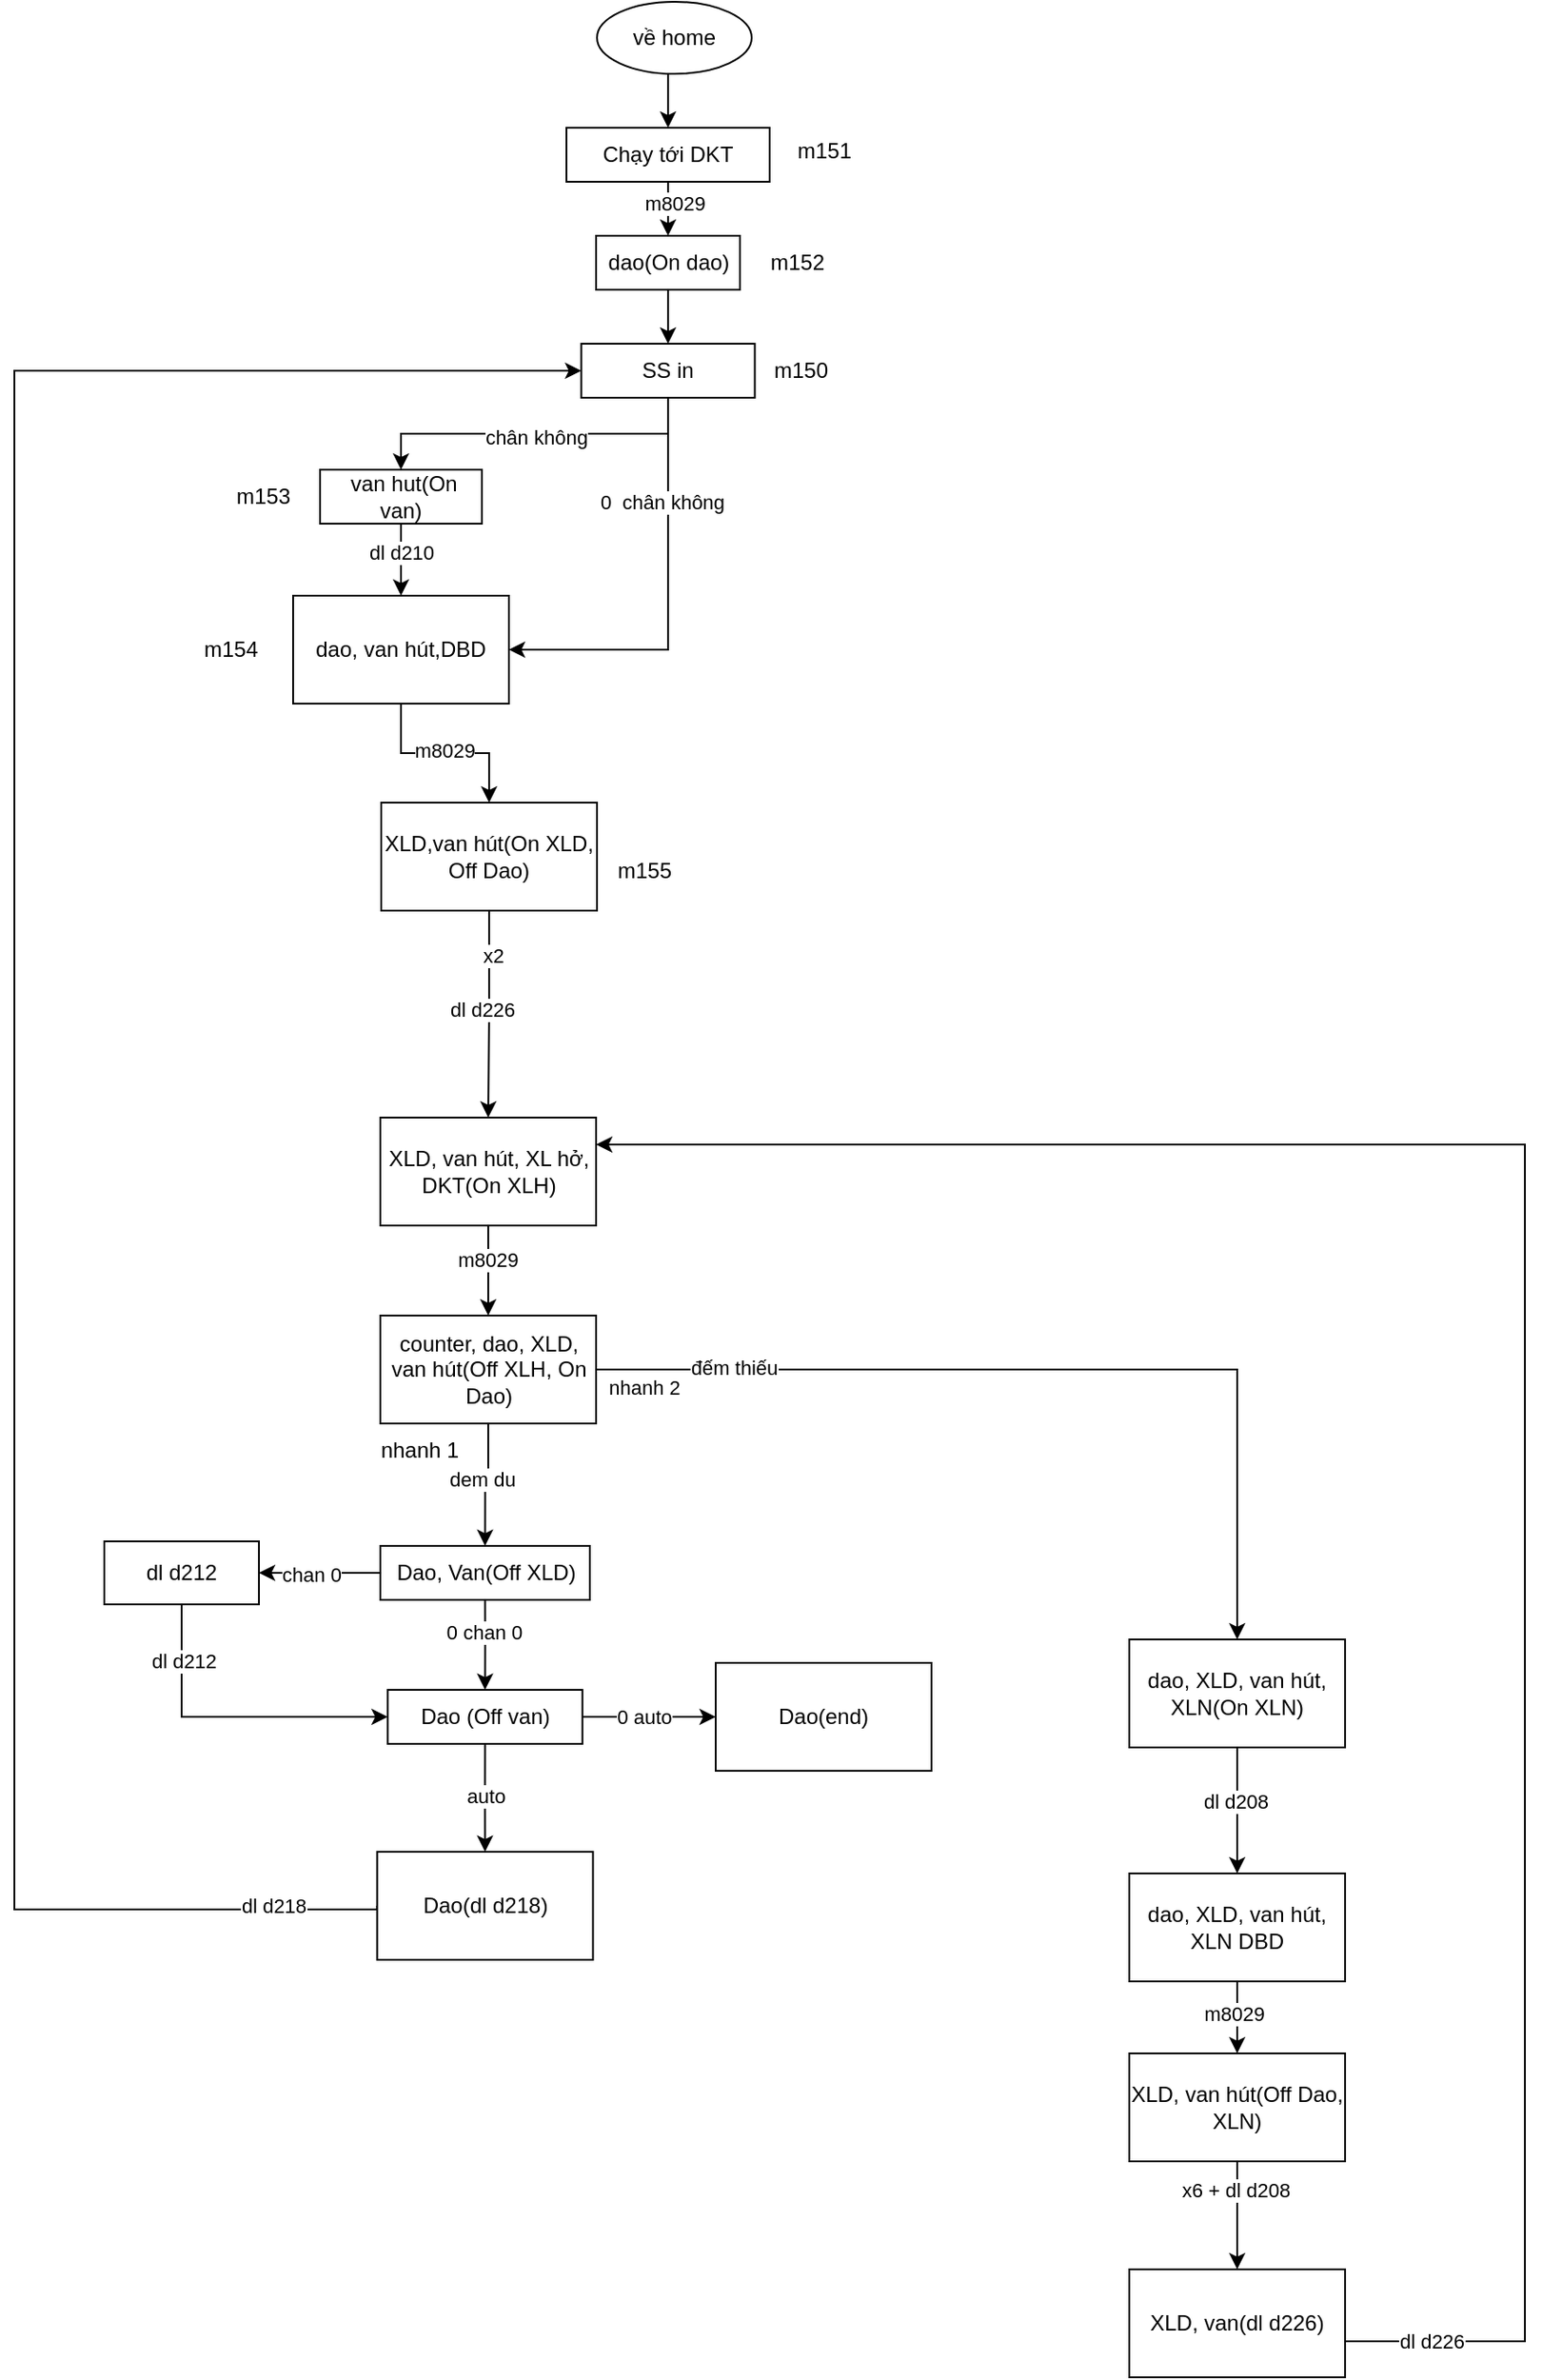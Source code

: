 <mxfile version="22.1.21" type="github">
  <diagram name="Trang-1" id="kp891w1mlpmKAhkwXl1S">
    <mxGraphModel dx="2062" dy="614" grid="1" gridSize="10" guides="1" tooltips="1" connect="1" arrows="1" fold="1" page="1" pageScale="1" pageWidth="827" pageHeight="1169" math="0" shadow="0">
      <root>
        <mxCell id="0" />
        <mxCell id="1" parent="0" />
        <mxCell id="im__YNONFGmedxCCDfSG-3" style="edgeStyle=orthogonalEdgeStyle;rounded=0;orthogonalLoop=1;jettySize=auto;html=1;exitX=0.5;exitY=1;exitDx=0;exitDy=0;entryX=0.5;entryY=0;entryDx=0;entryDy=0;" parent="1" source="im__YNONFGmedxCCDfSG-1" target="im__YNONFGmedxCCDfSG-2" edge="1">
          <mxGeometry relative="1" as="geometry" />
        </mxCell>
        <mxCell id="im__YNONFGmedxCCDfSG-1" value="về home" style="ellipse;whiteSpace=wrap;html=1;" parent="1" vertex="1">
          <mxGeometry x="294" y="140" width="86" height="40" as="geometry" />
        </mxCell>
        <mxCell id="im__YNONFGmedxCCDfSG-5" style="edgeStyle=orthogonalEdgeStyle;rounded=0;orthogonalLoop=1;jettySize=auto;html=1;exitX=0.5;exitY=1;exitDx=0;exitDy=0;entryX=0.5;entryY=0;entryDx=0;entryDy=0;" parent="1" source="im__YNONFGmedxCCDfSG-2" target="im__YNONFGmedxCCDfSG-4" edge="1">
          <mxGeometry relative="1" as="geometry" />
        </mxCell>
        <mxCell id="fYEVkzBCLe9LJyRCvu0--14" value="m8029" style="edgeLabel;html=1;align=center;verticalAlign=middle;resizable=0;points=[];" parent="im__YNONFGmedxCCDfSG-5" vertex="1" connectable="0">
          <mxGeometry x="-0.194" y="3" relative="1" as="geometry">
            <mxPoint as="offset" />
          </mxGeometry>
        </mxCell>
        <mxCell id="im__YNONFGmedxCCDfSG-2" value="Chạy tới DKT" style="whiteSpace=wrap;html=1;" parent="1" vertex="1">
          <mxGeometry x="277" y="210" width="113" height="30" as="geometry" />
        </mxCell>
        <mxCell id="im__YNONFGmedxCCDfSG-7" style="edgeStyle=orthogonalEdgeStyle;rounded=0;orthogonalLoop=1;jettySize=auto;html=1;exitX=0.5;exitY=1;exitDx=0;exitDy=0;entryX=0.5;entryY=0;entryDx=0;entryDy=0;" parent="1" source="im__YNONFGmedxCCDfSG-4" target="im__YNONFGmedxCCDfSG-6" edge="1">
          <mxGeometry relative="1" as="geometry" />
        </mxCell>
        <mxCell id="im__YNONFGmedxCCDfSG-4" value="dao(On dao)" style="whiteSpace=wrap;html=1;" parent="1" vertex="1">
          <mxGeometry x="293.5" y="270" width="80" height="30" as="geometry" />
        </mxCell>
        <mxCell id="im__YNONFGmedxCCDfSG-9" style="edgeStyle=orthogonalEdgeStyle;rounded=0;orthogonalLoop=1;jettySize=auto;html=1;exitX=0.5;exitY=1;exitDx=0;exitDy=0;entryX=0.5;entryY=0;entryDx=0;entryDy=0;" parent="1" source="im__YNONFGmedxCCDfSG-6" target="im__YNONFGmedxCCDfSG-8" edge="1">
          <mxGeometry relative="1" as="geometry" />
        </mxCell>
        <mxCell id="im__YNONFGmedxCCDfSG-12" value="chân không" style="edgeLabel;html=1;align=center;verticalAlign=middle;resizable=0;points=[];" parent="im__YNONFGmedxCCDfSG-9" vertex="1" connectable="0">
          <mxGeometry x="-0.01" y="2" relative="1" as="geometry">
            <mxPoint as="offset" />
          </mxGeometry>
        </mxCell>
        <mxCell id="im__YNONFGmedxCCDfSG-17" style="edgeStyle=orthogonalEdgeStyle;rounded=0;orthogonalLoop=1;jettySize=auto;html=1;exitX=0.5;exitY=1;exitDx=0;exitDy=0;" parent="1" source="im__YNONFGmedxCCDfSG-6" target="im__YNONFGmedxCCDfSG-14" edge="1">
          <mxGeometry relative="1" as="geometry">
            <Array as="points">
              <mxPoint x="333" y="500" />
            </Array>
          </mxGeometry>
        </mxCell>
        <mxCell id="im__YNONFGmedxCCDfSG-18" value="0&amp;nbsp; chân không" style="edgeLabel;html=1;align=center;verticalAlign=middle;resizable=0;points=[];" parent="im__YNONFGmedxCCDfSG-17" vertex="1" connectable="0">
          <mxGeometry x="-0.491" y="-4" relative="1" as="geometry">
            <mxPoint as="offset" />
          </mxGeometry>
        </mxCell>
        <mxCell id="im__YNONFGmedxCCDfSG-6" value="SS in" style="whiteSpace=wrap;html=1;" parent="1" vertex="1">
          <mxGeometry x="285.25" y="330" width="96.5" height="30" as="geometry" />
        </mxCell>
        <mxCell id="im__YNONFGmedxCCDfSG-15" style="edgeStyle=orthogonalEdgeStyle;rounded=0;orthogonalLoop=1;jettySize=auto;html=1;exitX=0.5;exitY=1;exitDx=0;exitDy=0;entryX=0.5;entryY=0;entryDx=0;entryDy=0;" parent="1" source="im__YNONFGmedxCCDfSG-8" target="im__YNONFGmedxCCDfSG-14" edge="1">
          <mxGeometry relative="1" as="geometry" />
        </mxCell>
        <mxCell id="im__YNONFGmedxCCDfSG-16" value="dl d210" style="edgeLabel;html=1;align=center;verticalAlign=middle;resizable=0;points=[];" parent="im__YNONFGmedxCCDfSG-15" vertex="1" connectable="0">
          <mxGeometry x="-0.2" relative="1" as="geometry">
            <mxPoint as="offset" />
          </mxGeometry>
        </mxCell>
        <mxCell id="im__YNONFGmedxCCDfSG-8" value="&amp;nbsp;van hut(On van)" style="whiteSpace=wrap;html=1;" parent="1" vertex="1">
          <mxGeometry x="140" y="400" width="90" height="30" as="geometry" />
        </mxCell>
        <mxCell id="im__YNONFGmedxCCDfSG-20" style="edgeStyle=orthogonalEdgeStyle;rounded=0;orthogonalLoop=1;jettySize=auto;html=1;exitX=0.5;exitY=1;exitDx=0;exitDy=0;entryX=0.5;entryY=0;entryDx=0;entryDy=0;" parent="1" source="im__YNONFGmedxCCDfSG-14" target="im__YNONFGmedxCCDfSG-19" edge="1">
          <mxGeometry relative="1" as="geometry" />
        </mxCell>
        <mxCell id="im__YNONFGmedxCCDfSG-21" value="m8029" style="edgeLabel;html=1;align=center;verticalAlign=middle;resizable=0;points=[];" parent="im__YNONFGmedxCCDfSG-20" vertex="1" connectable="0">
          <mxGeometry x="-0.006" y="2" relative="1" as="geometry">
            <mxPoint as="offset" />
          </mxGeometry>
        </mxCell>
        <mxCell id="im__YNONFGmedxCCDfSG-14" value="dao, van hút,DBD" style="whiteSpace=wrap;html=1;" parent="1" vertex="1">
          <mxGeometry x="125" y="470" width="120" height="60" as="geometry" />
        </mxCell>
        <mxCell id="64FWFcaxBZqIxeeoDObo-25" style="edgeStyle=orthogonalEdgeStyle;rounded=0;orthogonalLoop=1;jettySize=auto;html=1;exitX=0.5;exitY=1;exitDx=0;exitDy=0;entryX=0.5;entryY=0;entryDx=0;entryDy=0;" parent="1" source="im__YNONFGmedxCCDfSG-19" target="im__YNONFGmedxCCDfSG-25" edge="1">
          <mxGeometry relative="1" as="geometry" />
        </mxCell>
        <mxCell id="64FWFcaxBZqIxeeoDObo-26" value="x2" style="edgeLabel;html=1;align=center;verticalAlign=middle;resizable=0;points=[];" parent="64FWFcaxBZqIxeeoDObo-25" vertex="1" connectable="0">
          <mxGeometry x="-0.776" y="2" relative="1" as="geometry">
            <mxPoint y="12" as="offset" />
          </mxGeometry>
        </mxCell>
        <mxCell id="64FWFcaxBZqIxeeoDObo-27" value="dl d226" style="edgeLabel;html=1;align=center;verticalAlign=middle;resizable=0;points=[];" parent="64FWFcaxBZqIxeeoDObo-25" vertex="1" connectable="0">
          <mxGeometry x="-0.479" y="-1" relative="1" as="geometry">
            <mxPoint x="-3" y="25" as="offset" />
          </mxGeometry>
        </mxCell>
        <mxCell id="im__YNONFGmedxCCDfSG-19" value="XLD,van hút(On XLD, Off Dao)" style="whiteSpace=wrap;html=1;" parent="1" vertex="1">
          <mxGeometry x="174" y="585" width="120" height="60" as="geometry" />
        </mxCell>
        <mxCell id="im__YNONFGmedxCCDfSG-35" style="edgeStyle=orthogonalEdgeStyle;rounded=0;orthogonalLoop=1;jettySize=auto;html=1;exitX=0.5;exitY=1;exitDx=0;exitDy=0;entryX=0.5;entryY=0;entryDx=0;entryDy=0;" parent="1" source="im__YNONFGmedxCCDfSG-25" target="im__YNONFGmedxCCDfSG-34" edge="1">
          <mxGeometry relative="1" as="geometry" />
        </mxCell>
        <mxCell id="im__YNONFGmedxCCDfSG-36" value="m8029" style="edgeLabel;html=1;align=center;verticalAlign=middle;resizable=0;points=[];" parent="im__YNONFGmedxCCDfSG-35" vertex="1" connectable="0">
          <mxGeometry x="-0.24" y="-1" relative="1" as="geometry">
            <mxPoint as="offset" />
          </mxGeometry>
        </mxCell>
        <mxCell id="im__YNONFGmedxCCDfSG-25" value="XLD, van hút, XL hở, DKT(On XLH)" style="whiteSpace=wrap;html=1;" parent="1" vertex="1">
          <mxGeometry x="173.5" y="760" width="120" height="60" as="geometry" />
        </mxCell>
        <mxCell id="sRdTrmRnwQMM6a8bkQbD-5" style="edgeStyle=orthogonalEdgeStyle;rounded=0;orthogonalLoop=1;jettySize=auto;html=1;exitX=1;exitY=0.5;exitDx=0;exitDy=0;entryX=0.5;entryY=0;entryDx=0;entryDy=0;" parent="1" source="im__YNONFGmedxCCDfSG-34" target="sRdTrmRnwQMM6a8bkQbD-4" edge="1">
          <mxGeometry relative="1" as="geometry" />
        </mxCell>
        <mxCell id="sRdTrmRnwQMM6a8bkQbD-6" value="đếm thiếu" style="edgeLabel;html=1;align=center;verticalAlign=middle;resizable=0;points=[];" parent="sRdTrmRnwQMM6a8bkQbD-5" vertex="1" connectable="0">
          <mxGeometry x="-0.121" y="1" relative="1" as="geometry">
            <mxPoint x="-146" as="offset" />
          </mxGeometry>
        </mxCell>
        <mxCell id="fYEVkzBCLe9LJyRCvu0--17" value="nhanh 2" style="edgeLabel;html=1;align=center;verticalAlign=middle;resizable=0;points=[];" parent="sRdTrmRnwQMM6a8bkQbD-5" vertex="1" connectable="0">
          <mxGeometry x="0.204" relative="1" as="geometry">
            <mxPoint x="-279" y="10" as="offset" />
          </mxGeometry>
        </mxCell>
        <mxCell id="P4S6WRVzqaJMqRuNfIUs-16" style="edgeStyle=orthogonalEdgeStyle;rounded=0;orthogonalLoop=1;jettySize=auto;html=1;exitX=0.5;exitY=1;exitDx=0;exitDy=0;entryX=0.5;entryY=0;entryDx=0;entryDy=0;" edge="1" parent="1" source="im__YNONFGmedxCCDfSG-34" target="P4S6WRVzqaJMqRuNfIUs-15">
          <mxGeometry relative="1" as="geometry" />
        </mxCell>
        <mxCell id="P4S6WRVzqaJMqRuNfIUs-18" value="dem du" style="edgeLabel;html=1;align=center;verticalAlign=middle;resizable=0;points=[];" vertex="1" connectable="0" parent="P4S6WRVzqaJMqRuNfIUs-16">
          <mxGeometry x="-0.183" relative="1" as="geometry">
            <mxPoint x="-4" y="2" as="offset" />
          </mxGeometry>
        </mxCell>
        <mxCell id="im__YNONFGmedxCCDfSG-34" value="counter, dao, XLD, van hút(Off XLH, On Dao)" style="whiteSpace=wrap;html=1;" parent="1" vertex="1">
          <mxGeometry x="173.5" y="870" width="120" height="60" as="geometry" />
        </mxCell>
        <mxCell id="im__YNONFGmedxCCDfSG-50" style="edgeStyle=orthogonalEdgeStyle;rounded=0;orthogonalLoop=1;jettySize=auto;html=1;exitX=0;exitY=0.5;exitDx=0;exitDy=0;entryX=0;entryY=0.5;entryDx=0;entryDy=0;" parent="1" source="fYEVkzBCLe9LJyRCvu0--4" target="im__YNONFGmedxCCDfSG-6" edge="1">
          <mxGeometry relative="1" as="geometry">
            <Array as="points">
              <mxPoint x="172" y="1200" />
              <mxPoint x="-30" y="1200" />
              <mxPoint x="-30" y="345" />
            </Array>
            <mxPoint x="107.5" y="1200" as="sourcePoint" />
          </mxGeometry>
        </mxCell>
        <mxCell id="64FWFcaxBZqIxeeoDObo-32" value="dl d218" style="edgeLabel;html=1;align=center;verticalAlign=middle;resizable=0;points=[];" parent="im__YNONFGmedxCCDfSG-50" vertex="1" connectable="0">
          <mxGeometry x="-0.912" y="-2" relative="1" as="geometry">
            <mxPoint as="offset" />
          </mxGeometry>
        </mxCell>
        <mxCell id="sRdTrmRnwQMM6a8bkQbD-10" style="edgeStyle=orthogonalEdgeStyle;rounded=0;orthogonalLoop=1;jettySize=auto;html=1;exitX=0.5;exitY=1;exitDx=0;exitDy=0;entryX=0.5;entryY=0;entryDx=0;entryDy=0;" parent="1" source="sRdTrmRnwQMM6a8bkQbD-4" target="sRdTrmRnwQMM6a8bkQbD-9" edge="1">
          <mxGeometry relative="1" as="geometry" />
        </mxCell>
        <mxCell id="sRdTrmRnwQMM6a8bkQbD-11" value="dl d208" style="edgeLabel;html=1;align=center;verticalAlign=middle;resizable=0;points=[];" parent="sRdTrmRnwQMM6a8bkQbD-10" vertex="1" connectable="0">
          <mxGeometry x="-0.149" y="-1" relative="1" as="geometry">
            <mxPoint as="offset" />
          </mxGeometry>
        </mxCell>
        <mxCell id="sRdTrmRnwQMM6a8bkQbD-4" value="dao, XLD, van hút, XLN(On XLN)" style="whiteSpace=wrap;html=1;" parent="1" vertex="1">
          <mxGeometry x="590" y="1050" width="120" height="60" as="geometry" />
        </mxCell>
        <mxCell id="sRdTrmRnwQMM6a8bkQbD-14" style="edgeStyle=orthogonalEdgeStyle;rounded=0;orthogonalLoop=1;jettySize=auto;html=1;exitX=0.5;exitY=1;exitDx=0;exitDy=0;" parent="1" source="sRdTrmRnwQMM6a8bkQbD-9" target="sRdTrmRnwQMM6a8bkQbD-13" edge="1">
          <mxGeometry relative="1" as="geometry" />
        </mxCell>
        <mxCell id="sRdTrmRnwQMM6a8bkQbD-15" value="m8029" style="edgeLabel;html=1;align=center;verticalAlign=middle;resizable=0;points=[];" parent="sRdTrmRnwQMM6a8bkQbD-14" vertex="1" connectable="0">
          <mxGeometry x="-0.11" y="-2" relative="1" as="geometry">
            <mxPoint as="offset" />
          </mxGeometry>
        </mxCell>
        <mxCell id="sRdTrmRnwQMM6a8bkQbD-9" value="dao, XLD, van hút, XLN DBD" style="whiteSpace=wrap;html=1;" parent="1" vertex="1">
          <mxGeometry x="590" y="1180" width="120" height="60" as="geometry" />
        </mxCell>
        <mxCell id="fYEVkzBCLe9LJyRCvu0--1" style="edgeStyle=orthogonalEdgeStyle;rounded=0;orthogonalLoop=1;jettySize=auto;html=1;exitX=0.5;exitY=1;exitDx=0;exitDy=0;entryX=0.5;entryY=0;entryDx=0;entryDy=0;" parent="1" source="sRdTrmRnwQMM6a8bkQbD-13" target="sRdTrmRnwQMM6a8bkQbD-23" edge="1">
          <mxGeometry relative="1" as="geometry" />
        </mxCell>
        <mxCell id="64FWFcaxBZqIxeeoDObo-30" value="x6 + dl d208" style="edgeLabel;html=1;align=center;verticalAlign=middle;resizable=0;points=[];" parent="fYEVkzBCLe9LJyRCvu0--1" vertex="1" connectable="0">
          <mxGeometry x="-0.486" y="-1" relative="1" as="geometry">
            <mxPoint as="offset" />
          </mxGeometry>
        </mxCell>
        <mxCell id="sRdTrmRnwQMM6a8bkQbD-13" value="XLD, van hút(Off Dao, XLN)" style="whiteSpace=wrap;html=1;" parent="1" vertex="1">
          <mxGeometry x="590" y="1280" width="120" height="60" as="geometry" />
        </mxCell>
        <mxCell id="sRdTrmRnwQMM6a8bkQbD-33" style="edgeStyle=orthogonalEdgeStyle;rounded=0;orthogonalLoop=1;jettySize=auto;html=1;exitX=1;exitY=0.5;exitDx=0;exitDy=0;entryX=1;entryY=0.25;entryDx=0;entryDy=0;" parent="1" source="sRdTrmRnwQMM6a8bkQbD-23" target="im__YNONFGmedxCCDfSG-25" edge="1">
          <mxGeometry relative="1" as="geometry">
            <Array as="points">
              <mxPoint x="710" y="1440" />
              <mxPoint x="810" y="1440" />
              <mxPoint x="810" y="775" />
            </Array>
          </mxGeometry>
        </mxCell>
        <mxCell id="64FWFcaxBZqIxeeoDObo-31" value="dl d226" style="edgeLabel;html=1;align=center;verticalAlign=middle;resizable=0;points=[];" parent="sRdTrmRnwQMM6a8bkQbD-33" vertex="1" connectable="0">
          <mxGeometry x="-0.944" y="-4" relative="1" as="geometry">
            <mxPoint x="22" y="-4" as="offset" />
          </mxGeometry>
        </mxCell>
        <mxCell id="sRdTrmRnwQMM6a8bkQbD-23" value="XLD, van(dl d226)" style="whiteSpace=wrap;html=1;" parent="1" vertex="1">
          <mxGeometry x="590" y="1400" width="120" height="60" as="geometry" />
        </mxCell>
        <mxCell id="fYEVkzBCLe9LJyRCvu0--4" value="Dao(dl d218)" style="whiteSpace=wrap;html=1;" parent="1" vertex="1">
          <mxGeometry x="171.75" y="1168" width="120" height="60" as="geometry" />
        </mxCell>
        <mxCell id="fYEVkzBCLe9LJyRCvu0--8" value="Dao(end)" style="whiteSpace=wrap;html=1;" parent="1" vertex="1">
          <mxGeometry x="360" y="1063" width="120" height="60" as="geometry" />
        </mxCell>
        <mxCell id="64FWFcaxBZqIxeeoDObo-20" value="m152" style="text;html=1;align=center;verticalAlign=middle;resizable=0;points=[];autosize=1;strokeColor=none;fillColor=none;" parent="1" vertex="1">
          <mxGeometry x="380" y="270" width="50" height="30" as="geometry" />
        </mxCell>
        <mxCell id="64FWFcaxBZqIxeeoDObo-21" value="m151" style="text;html=1;align=center;verticalAlign=middle;resizable=0;points=[];autosize=1;strokeColor=none;fillColor=none;" parent="1" vertex="1">
          <mxGeometry x="395" y="208" width="50" height="30" as="geometry" />
        </mxCell>
        <mxCell id="64FWFcaxBZqIxeeoDObo-22" value="m150" style="text;html=1;align=center;verticalAlign=middle;resizable=0;points=[];autosize=1;strokeColor=none;fillColor=none;" parent="1" vertex="1">
          <mxGeometry x="381.75" y="330" width="50" height="30" as="geometry" />
        </mxCell>
        <mxCell id="64FWFcaxBZqIxeeoDObo-23" value="m153" style="text;html=1;align=center;verticalAlign=middle;resizable=0;points=[];autosize=1;strokeColor=none;fillColor=none;" parent="1" vertex="1">
          <mxGeometry x="82.5" y="400" width="50" height="30" as="geometry" />
        </mxCell>
        <mxCell id="64FWFcaxBZqIxeeoDObo-24" value="m154" style="text;html=1;align=center;verticalAlign=middle;resizable=0;points=[];autosize=1;strokeColor=none;fillColor=none;" parent="1" vertex="1">
          <mxGeometry x="65" y="485" width="50" height="30" as="geometry" />
        </mxCell>
        <mxCell id="64FWFcaxBZqIxeeoDObo-28" value="m155" style="text;html=1;align=center;verticalAlign=middle;resizable=0;points=[];autosize=1;strokeColor=none;fillColor=none;" parent="1" vertex="1">
          <mxGeometry x="295" y="608" width="50" height="30" as="geometry" />
        </mxCell>
        <mxCell id="P4S6WRVzqaJMqRuNfIUs-24" style="edgeStyle=orthogonalEdgeStyle;rounded=0;orthogonalLoop=1;jettySize=auto;html=1;exitX=0;exitY=0.5;exitDx=0;exitDy=0;entryX=1;entryY=0.5;entryDx=0;entryDy=0;" edge="1" parent="1" source="P4S6WRVzqaJMqRuNfIUs-15" target="P4S6WRVzqaJMqRuNfIUs-21">
          <mxGeometry relative="1" as="geometry" />
        </mxCell>
        <mxCell id="P4S6WRVzqaJMqRuNfIUs-25" value="chan 0" style="edgeLabel;html=1;align=center;verticalAlign=middle;resizable=0;points=[];" vertex="1" connectable="0" parent="P4S6WRVzqaJMqRuNfIUs-24">
          <mxGeometry x="0.159" y="1" relative="1" as="geometry">
            <mxPoint as="offset" />
          </mxGeometry>
        </mxCell>
        <mxCell id="P4S6WRVzqaJMqRuNfIUs-33" style="edgeStyle=orthogonalEdgeStyle;rounded=0;orthogonalLoop=1;jettySize=auto;html=1;exitX=0.5;exitY=1;exitDx=0;exitDy=0;entryX=0.5;entryY=0;entryDx=0;entryDy=0;" edge="1" parent="1" source="P4S6WRVzqaJMqRuNfIUs-15" target="P4S6WRVzqaJMqRuNfIUs-26">
          <mxGeometry relative="1" as="geometry" />
        </mxCell>
        <mxCell id="P4S6WRVzqaJMqRuNfIUs-34" value="0 chan 0" style="edgeLabel;html=1;align=center;verticalAlign=middle;resizable=0;points=[];" vertex="1" connectable="0" parent="P4S6WRVzqaJMqRuNfIUs-33">
          <mxGeometry x="-0.274" y="-1" relative="1" as="geometry">
            <mxPoint as="offset" />
          </mxGeometry>
        </mxCell>
        <mxCell id="P4S6WRVzqaJMqRuNfIUs-15" value="Dao, Van(Off XLD)" style="whiteSpace=wrap;html=1;" vertex="1" parent="1">
          <mxGeometry x="173.5" y="998" width="116.5" height="30" as="geometry" />
        </mxCell>
        <mxCell id="P4S6WRVzqaJMqRuNfIUs-27" style="edgeStyle=orthogonalEdgeStyle;rounded=0;orthogonalLoop=1;jettySize=auto;html=1;exitX=0.5;exitY=1;exitDx=0;exitDy=0;entryX=0;entryY=0.5;entryDx=0;entryDy=0;" edge="1" parent="1" source="P4S6WRVzqaJMqRuNfIUs-21" target="P4S6WRVzqaJMqRuNfIUs-26">
          <mxGeometry relative="1" as="geometry" />
        </mxCell>
        <mxCell id="P4S6WRVzqaJMqRuNfIUs-32" value="dl d212" style="edgeLabel;html=1;align=center;verticalAlign=middle;resizable=0;points=[];" vertex="1" connectable="0" parent="P4S6WRVzqaJMqRuNfIUs-27">
          <mxGeometry x="-0.646" y="1" relative="1" as="geometry">
            <mxPoint as="offset" />
          </mxGeometry>
        </mxCell>
        <mxCell id="P4S6WRVzqaJMqRuNfIUs-21" value="dl d212" style="whiteSpace=wrap;html=1;" vertex="1" parent="1">
          <mxGeometry x="20" y="995.5" width="86" height="35" as="geometry" />
        </mxCell>
        <mxCell id="P4S6WRVzqaJMqRuNfIUs-28" style="edgeStyle=orthogonalEdgeStyle;rounded=0;orthogonalLoop=1;jettySize=auto;html=1;exitX=0.5;exitY=1;exitDx=0;exitDy=0;entryX=0.5;entryY=0;entryDx=0;entryDy=0;" edge="1" parent="1" source="P4S6WRVzqaJMqRuNfIUs-26" target="fYEVkzBCLe9LJyRCvu0--4">
          <mxGeometry relative="1" as="geometry" />
        </mxCell>
        <mxCell id="P4S6WRVzqaJMqRuNfIUs-29" value="auto" style="edgeLabel;html=1;align=center;verticalAlign=middle;resizable=0;points=[];" vertex="1" connectable="0" parent="P4S6WRVzqaJMqRuNfIUs-28">
          <mxGeometry x="-0.048" relative="1" as="geometry">
            <mxPoint as="offset" />
          </mxGeometry>
        </mxCell>
        <mxCell id="P4S6WRVzqaJMqRuNfIUs-30" style="edgeStyle=orthogonalEdgeStyle;rounded=0;orthogonalLoop=1;jettySize=auto;html=1;exitX=1;exitY=0.5;exitDx=0;exitDy=0;entryX=0;entryY=0.5;entryDx=0;entryDy=0;" edge="1" parent="1" source="P4S6WRVzqaJMqRuNfIUs-26" target="fYEVkzBCLe9LJyRCvu0--8">
          <mxGeometry relative="1" as="geometry" />
        </mxCell>
        <mxCell id="P4S6WRVzqaJMqRuNfIUs-31" value="0 auto" style="edgeLabel;html=1;align=center;verticalAlign=middle;resizable=0;points=[];" vertex="1" connectable="0" parent="P4S6WRVzqaJMqRuNfIUs-30">
          <mxGeometry x="-0.567" y="-4" relative="1" as="geometry">
            <mxPoint x="18" y="-4" as="offset" />
          </mxGeometry>
        </mxCell>
        <mxCell id="P4S6WRVzqaJMqRuNfIUs-26" value="Dao (Off van)" style="whiteSpace=wrap;html=1;" vertex="1" parent="1">
          <mxGeometry x="177.62" y="1078" width="108.25" height="30" as="geometry" />
        </mxCell>
        <mxCell id="P4S6WRVzqaJMqRuNfIUs-35" value="nhanh 1" style="text;html=1;align=center;verticalAlign=middle;resizable=0;points=[];autosize=1;strokeColor=none;fillColor=none;" vertex="1" parent="1">
          <mxGeometry x="160" y="930" width="70" height="30" as="geometry" />
        </mxCell>
      </root>
    </mxGraphModel>
  </diagram>
</mxfile>
